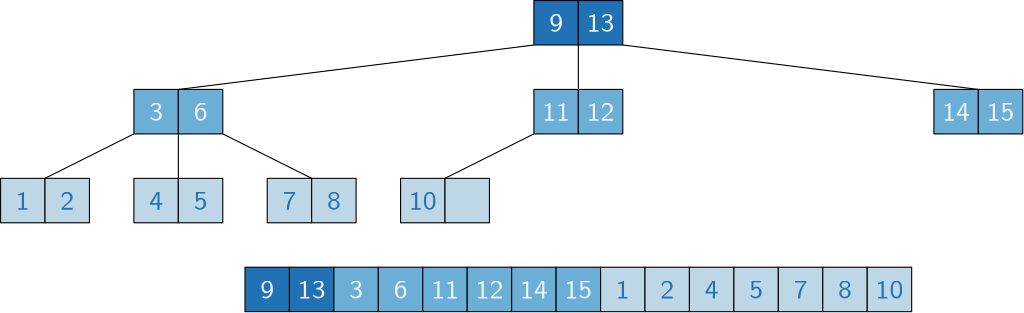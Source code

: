 <?xml version="1.0"?>
<!DOCTYPE ipe SYSTEM "ipe.dtd">
<ipe version="70005" creator="Ipe 7.1.4">
<info created="D:20150708132008" modified="D:20151027143911"/>
<preamble>\renewcommand{\familydefault}{\sfdefault}</preamble>
<ipestyle name="basic">
<symbol name="arrow/arc(spx)">
<path stroke="sym-stroke" fill="sym-stroke" pen="sym-pen">
0 0 m
-1 0.333 l
-1 -0.333 l
h
</path>
</symbol>
<symbol name="arrow/farc(spx)">
<path stroke="sym-stroke" fill="white" pen="sym-pen">
0 0 m
-1 0.333 l
-1 -0.333 l
h
</path>
</symbol>
<symbol name="mark/circle(sx)" transformations="translations">
<path fill="sym-stroke">
0.6 0 0 0.6 0 0 e
0.4 0 0 0.4 0 0 e
</path>
</symbol>
<symbol name="mark/disk(sx)" transformations="translations">
<path fill="sym-stroke">
0.6 0 0 0.6 0 0 e
</path>
</symbol>
<symbol name="mark/fdisk(sfx)" transformations="translations">
<group>
<path fill="sym-fill">
0.5 0 0 0.5 0 0 e
</path>
<path fill="sym-stroke" fillrule="eofill">
0.6 0 0 0.6 0 0 e
0.4 0 0 0.4 0 0 e
</path>
</group>
</symbol>
<symbol name="mark/box(sx)" transformations="translations">
<path fill="sym-stroke" fillrule="eofill">
-0.6 -0.6 m
0.6 -0.6 l
0.6 0.6 l
-0.6 0.6 l
h
-0.4 -0.4 m
0.4 -0.4 l
0.4 0.4 l
-0.4 0.4 l
h
</path>
</symbol>
<symbol name="mark/square(sx)" transformations="translations">
<path fill="sym-stroke">
-0.6 -0.6 m
0.6 -0.6 l
0.6 0.6 l
-0.6 0.6 l
h
</path>
</symbol>
<symbol name="mark/fsquare(sfx)" transformations="translations">
<group>
<path fill="sym-fill">
-0.5 -0.5 m
0.5 -0.5 l
0.5 0.5 l
-0.5 0.5 l
h
</path>
<path fill="sym-stroke" fillrule="eofill">
-0.6 -0.6 m
0.6 -0.6 l
0.6 0.6 l
-0.6 0.6 l
h
-0.4 -0.4 m
0.4 -0.4 l
0.4 0.4 l
-0.4 0.4 l
h
</path>
</group>
</symbol>
<symbol name="mark/cross(sx)" transformations="translations">
<group>
<path fill="sym-stroke">
-0.43 -0.57 m
0.57 0.43 l
0.43 0.57 l
-0.57 -0.43 l
h
</path>
<path fill="sym-stroke">
-0.43 0.57 m
0.57 -0.43 l
0.43 -0.57 l
-0.57 0.43 l
h
</path>
</group>
</symbol>
<symbol name="arrow/fnormal(spx)">
<path stroke="sym-stroke" fill="white" pen="sym-pen">
0 0 m
-1 0.333 l
-1 -0.333 l
h
</path>
</symbol>
<symbol name="arrow/pointed(spx)">
<path stroke="sym-stroke" fill="sym-stroke" pen="sym-pen">
0 0 m
-1 0.333 l
-0.8 0 l
-1 -0.333 l
h
</path>
</symbol>
<symbol name="arrow/fpointed(spx)">
<path stroke="sym-stroke" fill="white" pen="sym-pen">
0 0 m
-1 0.333 l
-0.8 0 l
-1 -0.333 l
h
</path>
</symbol>
<symbol name="arrow/linear(spx)">
<path stroke="sym-stroke" pen="sym-pen">
-1 0.333 m
0 0 l
-1 -0.333 l
</path>
</symbol>
<symbol name="arrow/fdouble(spx)">
<path stroke="sym-stroke" fill="white" pen="sym-pen">
0 0 m
-1 0.333 l
-1 -0.333 l
h
-1 0 m
-2 0.333 l
-2 -0.333 l
h
</path>
</symbol>
<symbol name="arrow/double(spx)">
<path stroke="sym-stroke" fill="sym-stroke" pen="sym-pen">
0 0 m
-1 0.333 l
-1 -0.333 l
h
-1 0 m
-2 0.333 l
-2 -0.333 l
h
</path>
</symbol>
<pen name="heavier" value="0.8"/>
<pen name="fat" value="1.2"/>
<pen name="ultrafat" value="2"/>
<symbolsize name="large" value="5"/>
<symbolsize name="small" value="2"/>
<symbolsize name="tiny" value="1.1"/>
<arrowsize name="large" value="10"/>
<arrowsize name="small" value="5"/>
<arrowsize name="tiny" value="3"/>
<color name="red" value="1 0 0"/>
<color name="green" value="0 1 0"/>
<color name="blue" value="0 0 1"/>
<color name="yellow" value="1 1 0"/>
<color name="orange" value="1 0.647 0"/>
<color name="gold" value="1 0.843 0"/>
<color name="purple" value="0.627 0.125 0.941"/>
<color name="gray" value="0.745"/>
<color name="brown" value="0.647 0.165 0.165"/>
<color name="navy" value="0 0 0.502"/>
<color name="pink" value="1 0.753 0.796"/>
<color name="seagreen" value="0.18 0.545 0.341"/>
<color name="turquoise" value="0.251 0.878 0.816"/>
<color name="violet" value="0.933 0.51 0.933"/>
<color name="darkblue" value="0 0 0.545"/>
<color name="darkcyan" value="0 0.545 0.545"/>
<color name="darkgray" value="0.663"/>
<color name="darkgreen" value="0 0.392 0"/>
<color name="darkmagenta" value="0.545 0 0.545"/>
<color name="darkorange" value="1 0.549 0"/>
<color name="darkred" value="0.545 0 0"/>
<color name="lightblue" value="0.678 0.847 0.902"/>
<color name="lightcyan" value="0.878 1 1"/>
<color name="lightgray" value="0.827"/>
<color name="lightgreen" value="0.565 0.933 0.565"/>
<color name="lightyellow" value="1 1 0.878"/>
<dashstyle name="dashed" value="[4] 0"/>
<dashstyle name="dotted" value="[1 3] 0"/>
<dashstyle name="dash dotted" value="[4 2 1 2] 0"/>
<dashstyle name="dash dot dotted" value="[4 2 1 2 1 2] 0"/>
<textsize name="large" value="\large"/>
<textsize name="small" value="\small"/>
<textsize name="tiny" value="\tiny"/>
<textsize name="Large" value="\Large"/>
<textsize name="LARGE" value="\LARGE"/>
<textsize name="huge" value="\huge"/>
<textsize name="Huge" value="\Huge"/>
<textsize name="footnote" value="\footnotesize"/>
<textstyle name="center" begin="\begin{center}" end="\end{center}"/>
<textstyle name="itemize" begin="\begin{itemize}" end="\end{itemize}"/>
<textstyle name="item" begin="\begin{itemize}\item{}" end="\end{itemize}"/>
<gridsize name="4 pts" value="4"/>
<gridsize name="8 pts (~3 mm)" value="8"/>
<gridsize name="16 pts (~6 mm)" value="16"/>
<gridsize name="32 pts (~12 mm)" value="32"/>
<gridsize name="10 pts (~3.5 mm)" value="10"/>
<gridsize name="20 pts (~7 mm)" value="20"/>
<gridsize name="14 pts (~5 mm)" value="14"/>
<gridsize name="28 pts (~10 mm)" value="28"/>
<gridsize name="56 pts (~20 mm)" value="56"/>
<anglesize name="90 deg" value="90"/>
<anglesize name="60 deg" value="60"/>
<anglesize name="45 deg" value="45"/>
<anglesize name="30 deg" value="30"/>
<anglesize name="22.5 deg" value="22.5"/>
<tiling name="falling" angle="-60" step="4" width="1"/>
<tiling name="rising" angle="30" step="4" width="1"/>
</ipestyle>
<ipestyle name="mycolors">
<color name="myblue0" value="0.937 0.952 1"/>
<color name="myblue1" value="0.741 0.843 0.905"/>
<color name="myblue2" value="0.419 0.682 0.839"/>
<color name="myblue3" value="0.129 0.443 0.709"/>
</ipestyle>
<page>
<layer name="alpha"/>
<view layers="alpha" active="alpha"/>
<path layer="alpha" matrix="1 0 0 1 72 80" stroke="black" fill="myblue3">
128 544 m
128 528 l
144 528 l
144 544 l
h
</path>
<text matrix="1 0 0 1 128 -24" transformations="translations" pos="80 640" stroke="myblue0" type="label" width="5.43" height="6.604" depth="0.23" halign="center" valign="center">9</text>
<path matrix="1 0 0 1 88 80" stroke="black" fill="myblue3">
128 544 m
128 528 l
144 528 l
144 544 l
h
</path>
<text matrix="1 0 0 1 144 -24" transformations="translations" pos="80 640" stroke="myblue0" type="label" width="10.859" height="6.6" depth="0.08" halign="center" valign="center">13</text>
<path matrix="1 0 0 1 104 80" stroke="black" fill="myblue2">
128 544 m
128 528 l
144 528 l
144 544 l
h
</path>
<text matrix="1 0 0 1 160 -24" transformations="translations" pos="80 640" stroke="myblue0" type="label" width="5.43" height="6.6" depth="0.08" halign="center" valign="center">3</text>
<path matrix="1 0 0 1 120 80" stroke="black" fill="myblue2">
128 544 m
128 528 l
144 528 l
144 544 l
h
</path>
<text matrix="1 0 0 1 176 -24" transformations="translations" pos="80 640" stroke="myblue0" type="label" width="5.43" height="6.6" depth="0.08" halign="center" valign="center">6</text>
<path matrix="1 0 0 1 136 80" stroke="black" fill="myblue2">
128 544 m
128 528 l
144 528 l
144 544 l
h
</path>
<text matrix="1 0 0 1 192 -24" transformations="translations" pos="80 640" stroke="myblue0" type="label" width="10.859" height="6.6" depth="0.08" halign="center" valign="center">11</text>
<path matrix="1 0 0 1 152 80" stroke="black" fill="myblue2">
128 544 m
128 528 l
144 528 l
144 544 l
h
</path>
<text matrix="1 0 0 1 208 -24" transformations="translations" pos="80 640" stroke="myblue0" type="label" width="10.859" height="6.6" depth="0.08" halign="center" valign="center">12</text>
<path matrix="1 0 0 1 168 80" stroke="black" fill="myblue2">
128 544 m
128 528 l
144 528 l
144 544 l
h
</path>
<text matrix="1 0 0 1 224 -24" transformations="translations" pos="80 640" stroke="myblue0" type="label" width="10.859" height="6.804" depth="0.08" halign="center" valign="center">14</text>
<path matrix="1 0 0 1 184 80" stroke="black" fill="myblue2">
128 544 m
128 528 l
144 528 l
144 544 l
h
</path>
<text matrix="1 0 0 1 240 -24" transformations="translations" pos="80 640" stroke="myblue0" type="label" width="10.859" height="6.6" depth="0.08" halign="center" valign="center">15</text>
<path matrix="1 0 0 1 200 80" stroke="black" fill="myblue1">
128 544 m
128 528 l
144 528 l
144 544 l
h
</path>
<text matrix="1 0 0 1 256 -24" transformations="translations" pos="80 640" stroke="myblue3" type="label" width="5.43" height="6.6" depth="0.08" halign="center" valign="center">1</text>
<path matrix="1 0 0 1 216 80" stroke="black" fill="myblue1">
128 544 m
128 528 l
144 528 l
144 544 l
h
</path>
<text matrix="1 0 0 1 272 -24" transformations="translations" pos="80 640" stroke="myblue3" type="label" width="5.43" height="6.6" depth="0.08" halign="center" valign="center">2</text>
<path matrix="1 0 0 1 232 80" stroke="black" fill="myblue1">
128 544 m
128 528 l
144 528 l
144 544 l
h
</path>
<text matrix="1 0 0 1 288 -24" transformations="translations" pos="80 640" stroke="myblue3" type="label" width="5.43" height="6.804" depth="0.08" halign="center" valign="center">4</text>
<path matrix="1 0 0 1 248 80" stroke="black" fill="myblue1">
128 544 m
128 528 l
144 528 l
144 544 l
h
</path>
<text matrix="1 0 0 1 304 -24" transformations="translations" pos="80 640" stroke="myblue3" type="label" width="5.43" height="6.6" depth="0.08" halign="center" valign="center">5</text>
<path matrix="1 0 0 1 264 80" stroke="black" fill="myblue1">
128 544 m
128 528 l
144 528 l
144 544 l
h
</path>
<text matrix="1 0 0 1 320 -24" transformations="translations" pos="80 640" stroke="myblue3" type="label" width="5.43" height="6.6" depth="0.08" halign="center" valign="center">7</text>
<path matrix="1 0 0 1 280 80" stroke="black" fill="myblue1">
128 544 m
128 528 l
144 528 l
144 544 l
h
</path>
<text matrix="1 0 0 1 336 -24" transformations="translations" pos="80 640" stroke="myblue3" type="label" width="5.43" height="6.6" depth="0.08" halign="center" valign="center">8</text>
<path matrix="1 0 0 1 296 80" stroke="black" fill="myblue1">
128 544 m
128 528 l
144 528 l
144 544 l
h
</path>
<text matrix="1 0 0 1 352 -24" transformations="translations" pos="80 640" stroke="myblue3" type="label" width="10.859" height="6.6" depth="0.08" halign="center" valign="center">10</text>
<path matrix="1 0 0 1 32 144" stroke="black" fill="myblue2">
128 544 m
128 528 l
144 528 l
144 544 l
h
</path>
<text matrix="1 0 0 1 88 40" transformations="translations" pos="80 640" stroke="myblue0" type="label" width="5.43" height="6.6" depth="0.08" halign="center" valign="center">3</text>
<path matrix="1 0 0 1 48 144" stroke="black" fill="myblue2">
128 544 m
128 528 l
144 528 l
144 544 l
h
</path>
<text matrix="1 0 0 1 104 40" transformations="translations" pos="80 640" stroke="myblue0" type="label" width="5.43" height="6.6" depth="0.08" halign="center" valign="center">6</text>
<path matrix="1 0 0 1 -16 112" stroke="black" fill="myblue1">
128 544 m
128 528 l
144 528 l
144 544 l
h
</path>
<text matrix="1 0 0 1 40 8" transformations="translations" pos="80 640" stroke="myblue3" type="label" width="5.43" height="6.6" depth="0.08" halign="center" valign="center">1</text>
<path matrix="1 0 0 1 0 112" stroke="black" fill="myblue1">
128 544 m
128 528 l
144 528 l
144 544 l
h
</path>
<text matrix="1 0 0 1 56 8" transformations="translations" pos="80 640" stroke="myblue3" type="label" width="5.43" height="6.6" depth="0.08" halign="center" valign="center">2</text>
<path matrix="1 0 0 1 32 112" stroke="black" fill="myblue1">
128 544 m
128 528 l
144 528 l
144 544 l
h
</path>
<text matrix="1 0 0 1 88 8" transformations="translations" pos="80 640" stroke="myblue3" type="label" width="5.43" height="6.804" depth="0.08" halign="center" valign="center">4</text>
<path matrix="1 0 0 1 48 112" stroke="black" fill="myblue1">
128 544 m
128 528 l
144 528 l
144 544 l
h
</path>
<text matrix="1 0 0 1 104 8" transformations="translations" pos="80 640" stroke="myblue3" type="label" width="5.43" height="6.6" depth="0.08" halign="center" valign="center">5</text>
<path matrix="1 0 0 1 80 112" stroke="black" fill="myblue1">
128 544 m
128 528 l
144 528 l
144 544 l
h
</path>
<text matrix="1 0 0 1 136 8" transformations="translations" pos="80 640" stroke="myblue3" type="label" width="5.43" height="6.6" depth="0.08" halign="center" valign="center">7</text>
<path matrix="1 0 0 1 96 112" stroke="black" fill="myblue1">
128 544 m
128 528 l
144 528 l
144 544 l
h
</path>
<text matrix="1 0 0 1 152 8" transformations="translations" pos="80 640" stroke="myblue3" type="label" width="5.43" height="6.6" depth="0.08" halign="center" valign="center">8</text>
<path matrix="1 0 0 1 176 144" stroke="black" fill="myblue2">
128 544 m
128 528 l
144 528 l
144 544 l
h
</path>
<text matrix="1 0 0 1 232 40" transformations="translations" pos="80 640" stroke="myblue0" type="label" width="10.859" height="6.6" depth="0.08" halign="center" valign="center">11</text>
<path matrix="1 0 0 1 192 144" stroke="black" fill="myblue2">
128 544 m
128 528 l
144 528 l
144 544 l
h
</path>
<text matrix="1 0 0 1 248 40" transformations="translations" pos="80 640" stroke="myblue0" type="label" width="10.859" height="6.6" depth="0.08" halign="center" valign="center">12</text>
<path matrix="1 0 0 1 128 112" stroke="black" fill="myblue1">
128 544 m
128 528 l
144 528 l
144 544 l
h
</path>
<text matrix="1 0 0 1 184 8" transformations="translations" pos="80 640" stroke="myblue3" type="label" width="10.859" height="6.6" depth="0.08" halign="center" valign="center">10</text>
<path matrix="1 0 0 1 144 112" stroke="black" fill="myblue1">
128 544 m
128 528 l
144 528 l
144 544 l
h
</path>
<path matrix="1 0 0 1 320 144" stroke="black" fill="myblue2">
128 544 m
128 528 l
144 528 l
144 544 l
h
</path>
<text matrix="1 0 0 1 376 40" transformations="translations" pos="80 640" stroke="myblue0" type="label" width="10.859" height="6.804" depth="0.08" halign="center" valign="center">14</text>
<path matrix="1 0 0 1 336 144" stroke="black" fill="myblue2">
128 544 m
128 528 l
144 528 l
144 544 l
h
</path>
<text matrix="1 0 0 1 392 40" transformations="translations" pos="80 640" stroke="myblue0" type="label" width="10.859" height="6.6" depth="0.08" halign="center" valign="center">15</text>
<path matrix="1 0 0 1 176 176" stroke="black" fill="myblue3">
128 544 m
128 528 l
144 528 l
144 544 l
h
</path>
<text matrix="1 0 0 1 232 72" transformations="translations" pos="80 640" stroke="myblue0" type="label" width="5.43" height="6.604" depth="0.23" halign="center" valign="center">9</text>
<path matrix="1 0 0 1 192 176" stroke="black" fill="myblue3">
128 544 m
128 528 l
144 528 l
144 544 l
h
</path>
<text matrix="1 0 0 1 248 72" transformations="translations" pos="80 640" stroke="myblue0" type="label" width="10.859" height="6.6" depth="0.08" halign="center" valign="center">13</text>
<path stroke="black">
304 704 m
176 688 l
</path>
<path stroke="black">
320 704 m
320 688 l
</path>
<path stroke="black">
160 672 m
128 656 l
</path>
<path stroke="black">
176 672 m
176 656 l
</path>
<path stroke="black">
192 672 m
224 656 l
</path>
<path stroke="black">
304 672 m
272 656 l
</path>
<path stroke="black">
336 704 m
464 688 l
</path>
</page>
</ipe>

